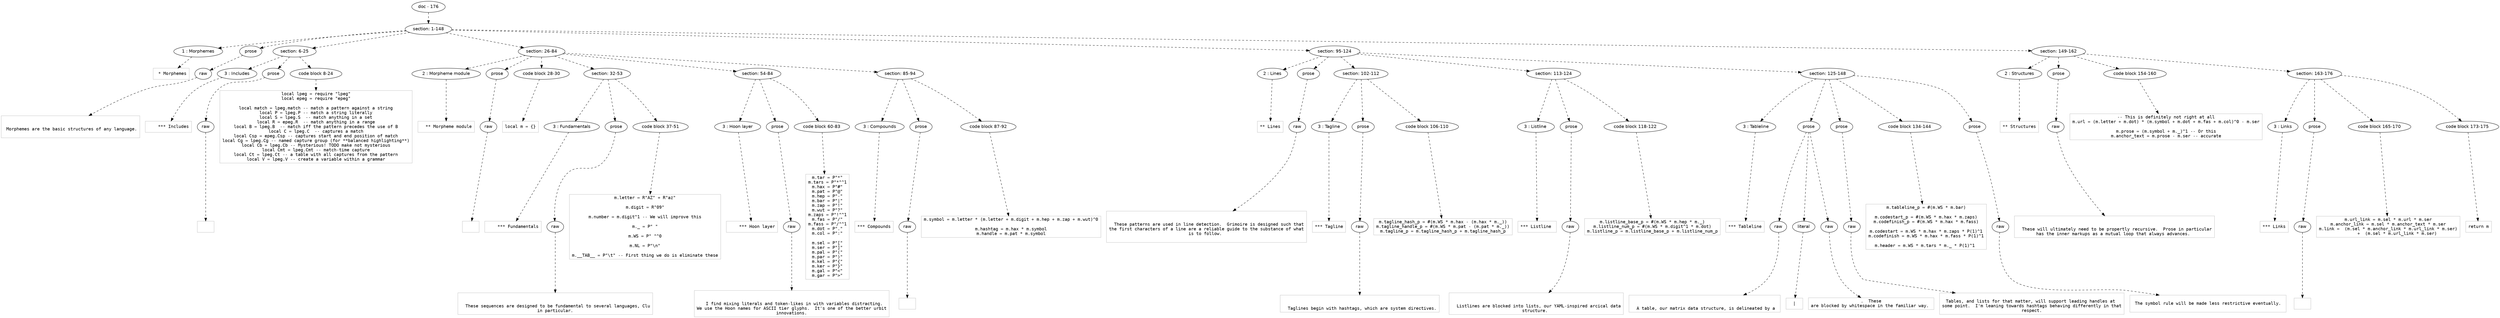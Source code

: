 digraph hierarchy {

node [fontname=Helvetica]
edge [style=dashed]

doc_0 [label="doc - 176"]


doc_0 -> { section_1}
{rank=same; section_1}

section_1 [label="section: 1-148"]


section_1 -> { header_2 prose_3 section_4 section_5 section_6 section_7}
{rank=same; header_2 prose_3 section_4 section_5 section_6 section_7}

header_2 [label="1 : Morphemes"]

prose_3 [label="prose"]

section_4 [label="section: 6-25"]

section_5 [label="section: 26-84"]

section_6 [label="section: 95-124"]

section_7 [label="section: 149-162"]


header_2 -> leaf_8
leaf_8  [color=Gray,shape=rectangle,fontname=Inconsolata,label=" * Morphemes"]
prose_3 -> { raw_9}
{rank=same; raw_9}

raw_9 [label="raw"]


raw_9 -> leaf_10
leaf_10  [color=Gray,shape=rectangle,fontname=Inconsolata,label="

 Morphemes are the basic structures of any language.

"]
section_4 -> { header_11 prose_12 codeblock_13}
{rank=same; header_11 prose_12 codeblock_13}

header_11 [label="3 : Includes"]

prose_12 [label="prose"]

codeblock_13 [label="code block 8-24"]


header_11 -> leaf_14
leaf_14  [color=Gray,shape=rectangle,fontname=Inconsolata,label="    *** Includes"]
prose_12 -> { raw_15}
{rank=same; raw_15}

raw_15 [label="raw"]


raw_15 -> leaf_16
leaf_16  [color=Gray,shape=rectangle,fontname=Inconsolata,label="
"]
codeblock_13 -> leaf_17
leaf_17  [color=Gray,shape=rectangle,fontname=Inconsolata,label="local lpeg = require \"lpeg\"
local epeg = require \"epeg\"

local match = lpeg.match -- match a pattern against a string
local P = lpeg.P -- match a string literally
local S = lpeg.S  -- match anything in a set
local R = epeg.R  -- match anything in a range
local B = lpeg.B  -- match iff the pattern precedes the use of B
local C = lpeg.C  -- captures a match
local Csp = epeg.Csp -- captures start and end position of match
local Cg = lpeg.Cg -- named capture group (for **balanced highlighting**)
local Cb = lpeg.Cb -- Mysterious! TODO make not mysterious
local Cmt = lpeg.Cmt -- match-time capture
local Ct = lpeg.Ct -- a table with all captures from the pattern
local V = lpeg.V -- create a variable within a grammar"]
section_5 -> { header_18 prose_19 codeblock_20 section_21 section_22 section_23}
{rank=same; header_18 prose_19 codeblock_20 section_21 section_22 section_23}

header_18 [label="2 : Morpheme module"]

prose_19 [label="prose"]

codeblock_20 [label="code block 28-30"]

section_21 [label="section: 32-53"]

section_22 [label="section: 54-84"]

section_23 [label="section: 85-94"]


header_18 -> leaf_24
leaf_24  [color=Gray,shape=rectangle,fontname=Inconsolata,label="  ** Morpheme module"]
prose_19 -> { raw_25}
{rank=same; raw_25}

raw_25 [label="raw"]


raw_25 -> leaf_26
leaf_26  [color=Gray,shape=rectangle,fontname=Inconsolata,label="
"]
codeblock_20 -> leaf_27
leaf_27  [color=Gray,shape=rectangle,fontname=Inconsolata,label="local m = {}"]
section_21 -> { header_28 prose_29 codeblock_30}
{rank=same; header_28 prose_29 codeblock_30}

header_28 [label="3 : Fundamentals"]

prose_29 [label="prose"]

codeblock_30 [label="code block 37-51"]


header_28 -> leaf_31
leaf_31  [color=Gray,shape=rectangle,fontname=Inconsolata,label="    *** Fundamentals"]
prose_29 -> { raw_32}
{rank=same; raw_32}

raw_32 [label="raw"]


raw_32 -> leaf_33
leaf_33  [color=Gray,shape=rectangle,fontname=Inconsolata,label="

  These sequences are designed to be fundamental to several languages, Clu
in particular.
"]
codeblock_30 -> leaf_34
leaf_34  [color=Gray,shape=rectangle,fontname=Inconsolata,label="m.letter = R\"AZ\" + R\"az\"

m.digit = R\"09\"

m.number = m.digit^1 -- We will improve this

m._ = P\" \"

m.WS = P\" \"^0

m.NL = P\"\\n\"

m.__TAB__ = P\"\\t\" -- First thing we do is eliminate these"]
section_22 -> { header_35 prose_36 codeblock_37}
{rank=same; header_35 prose_36 codeblock_37}

header_35 [label="3 : Hoon layer"]

prose_36 [label="prose"]

codeblock_37 [label="code block 60-83"]


header_35 -> leaf_38
leaf_38  [color=Gray,shape=rectangle,fontname=Inconsolata,label="    *** Hoon layer"]
prose_36 -> { raw_39}
{rank=same; raw_39}

raw_39 [label="raw"]


raw_39 -> leaf_40
leaf_40  [color=Gray,shape=rectangle,fontname=Inconsolata,label="

  I find mixing literals and token-likes in with variables distracting.
We use the Hoon names for ASCII tier glyphs.  It's one of the better urbit
innovations.
"]
codeblock_37 -> leaf_41
leaf_41  [color=Gray,shape=rectangle,fontname=Inconsolata,label="m.tar = P\"*\"
m.tars = P\"*\"^1
m.hax = P\"#\"
m.pat = P\"@\"
m.hep = P\"-\"
m.bar = P\"|\"
m.zap = P\"!\"
m.wut = P\"?\"
m.zaps = P\"!\"^1
m.fas = P\"/\"
m.fass = P\"/\"^1
m.dot = P\".\"
m.col = P\":\"

m.sel = P\"[\"
m.ser = P\"]\"
m.pal = P\"(\"
m.par = P\")\"
m.kel = P\"{\"
m.ker = P\"}\"
m.gal = P\"<\"
m.gar = P\">\""]
section_23 -> { header_42 prose_43 codeblock_44}
{rank=same; header_42 prose_43 codeblock_44}

header_42 [label="3 : Compounds"]

prose_43 [label="prose"]

codeblock_44 [label="code block 87-92"]


header_42 -> leaf_45
leaf_45  [color=Gray,shape=rectangle,fontname=Inconsolata,label="*** Compounds"]
prose_43 -> { raw_46}
{rank=same; raw_46}

raw_46 [label="raw"]


raw_46 -> leaf_47
leaf_47  [color=Gray,shape=rectangle,fontname=Inconsolata,label="
"]
codeblock_44 -> leaf_48
leaf_48  [color=Gray,shape=rectangle,fontname=Inconsolata,label="m.symbol = m.letter * (m.letter + m.digit + m.hep + m.zap + m.wut)^0

m.hashtag = m.hax * m.symbol
m.handle = m.pat * m.symbol"]
section_6 -> { header_49 prose_50 section_51 section_52 section_53}
{rank=same; header_49 prose_50 section_51 section_52 section_53}

header_49 [label="2 : Lines"]

prose_50 [label="prose"]

section_51 [label="section: 102-112"]

section_52 [label="section: 113-124"]

section_53 [label="section: 125-148"]


header_49 -> leaf_54
leaf_54  [color=Gray,shape=rectangle,fontname=Inconsolata,label="** Lines"]
prose_50 -> { raw_55}
{rank=same; raw_55}

raw_55 [label="raw"]


raw_55 -> leaf_56
leaf_56  [color=Gray,shape=rectangle,fontname=Inconsolata,label="

  These patterns are used in line detection.  Grimoire is designed such that
the first characters of a line are a reliable guide to the substance of what
is to follow. 

"]
section_51 -> { header_57 prose_58 codeblock_59}
{rank=same; header_57 prose_58 codeblock_59}

header_57 [label="3 : Tagline"]

prose_58 [label="prose"]

codeblock_59 [label="code block 106-110"]


header_57 -> leaf_60
leaf_60  [color=Gray,shape=rectangle,fontname=Inconsolata,label="*** Tagline"]
prose_58 -> { raw_61}
{rank=same; raw_61}

raw_61 [label="raw"]


raw_61 -> leaf_62
leaf_62  [color=Gray,shape=rectangle,fontname=Inconsolata,label="

  Taglines begin with hashtags, which are system directives.
"]
codeblock_59 -> leaf_63
leaf_63  [color=Gray,shape=rectangle,fontname=Inconsolata,label="m.tagline_hash_p = #(m.WS * m.hax - (m.hax * m._))
m.tagline_handle_p = #(m.WS * m.pat - (m.pat * m._))
m.tagline_p = m.tagline_hash_p + m.tagline_hash_p"]
section_52 -> { header_64 prose_65 codeblock_66}
{rank=same; header_64 prose_65 codeblock_66}

header_64 [label="3 : Listline "]

prose_65 [label="prose"]

codeblock_66 [label="code block 118-122"]


header_64 -> leaf_67
leaf_67  [color=Gray,shape=rectangle,fontname=Inconsolata,label="*** Listline "]
prose_65 -> { raw_68}
{rank=same; raw_68}

raw_68 [label="raw"]


raw_68 -> leaf_69
leaf_69  [color=Gray,shape=rectangle,fontname=Inconsolata,label="

  Listlines are blocked into lists, our YAML-inspired arcical data
structure. 
"]
codeblock_66 -> leaf_70
leaf_70  [color=Gray,shape=rectangle,fontname=Inconsolata,label="m.listline_base_p = #(m.WS * m.hep * m._)
m.listline_num_p = #(m.WS * m.digit^1 * m.dot)
m.listline_p = m.listline_base_p + m.listline_num_p"]
section_53 -> { header_71 prose_72 prose_73 codeblock_74 prose_75}
{rank=same; header_71 prose_72 prose_73 codeblock_74 prose_75}

header_71 [label="3 : Tableline"]

prose_72 [label="prose"]

prose_73 [label="prose"]

codeblock_74 [label="code block 134-144"]

prose_75 [label="prose"]


header_71 -> leaf_76
leaf_76  [color=Gray,shape=rectangle,fontname=Inconsolata,label="*** Tableline"]
prose_72 -> { raw_77 literal_78 raw_79}
{rank=same; raw_77 literal_78 raw_79}

raw_77 [label="raw"]

literal_78 [label="literal"]

raw_79 [label="raw"]


raw_77 -> leaf_80
leaf_80  [color=Gray,shape=rectangle,fontname=Inconsolata,label="

  A table, our matrix data structure, is delineated by a "]
literal_78 -> leaf_81
leaf_81  [color=Gray,shape=rectangle,fontname=Inconsolata,label="|"]
raw_79 -> leaf_82
leaf_82  [color=Gray,shape=rectangle,fontname=Inconsolata,label=".  These
are blocked by whitespace in the familiar way. 
"]
prose_73 -> { raw_83}
{rank=same; raw_83}

raw_83 [label="raw"]


raw_83 -> leaf_84
leaf_84  [color=Gray,shape=rectangle,fontname=Inconsolata,label="
Tables, and lists for that matter, will support leading handles at 
some point.  I'm leaning towards hashtags behaving differently in that
respect.
"]
codeblock_74 -> leaf_85
leaf_85  [color=Gray,shape=rectangle,fontname=Inconsolata,label="m.tableline_p = #(m.WS * m.bar)

m.codestart_p = #(m.WS * m.hax * m.zaps)
m.codefinish_p = #(m.WS * m.hax * m.fass)

m.codestart = m.WS * m.hax * m.zaps * P(1)^1
m.codefinish = m.WS * m.hax * m.fass * P(1)^1

m.header = m.WS * m.tars * m._ * P(1)^1 "]
prose_75 -> { raw_86}
{rank=same; raw_86}

raw_86 [label="raw"]


raw_86 -> leaf_87
leaf_87  [color=Gray,shape=rectangle,fontname=Inconsolata,label="
 The symbol rule will be made less restrictive eventually. 

"]
section_7 -> { header_88 prose_89 codeblock_90 section_91}
{rank=same; header_88 prose_89 codeblock_90 section_91}

header_88 [label="2 : Structures"]

prose_89 [label="prose"]

codeblock_90 [label="code block 154-160"]

section_91 [label="section: 163-176"]


header_88 -> leaf_92
leaf_92  [color=Gray,shape=rectangle,fontname=Inconsolata,label="** Structures"]
prose_89 -> { raw_93}
{rank=same; raw_93}

raw_93 [label="raw"]


raw_93 -> leaf_94
leaf_94  [color=Gray,shape=rectangle,fontname=Inconsolata,label="

  These will ultimately need to be propertly recursive.  Prose in particular
has the inner markups as a mutual loop that always advances. 
"]
codeblock_90 -> leaf_95
leaf_95  [color=Gray,shape=rectangle,fontname=Inconsolata,label="-- This is definitely not right at all
m.url = (m.letter + m.dot) * (m.symbol + m.dot + m.fas + m.col)^0 - m.ser

m.prose = (m.symbol + m._)^1 -- Or this
m.anchor_text = m.prose - m.ser -- accurate"]
section_91 -> { header_96 prose_97 codeblock_98 codeblock_99}
{rank=same; header_96 prose_97 codeblock_98 codeblock_99}

header_96 [label="3 : Links"]

prose_97 [label="prose"]

codeblock_98 [label="code block 165-170"]

codeblock_99 [label="code block 173-175"]


header_96 -> leaf_100
leaf_100  [color=Gray,shape=rectangle,fontname=Inconsolata,label="*** Links"]
prose_97 -> { raw_101}
{rank=same; raw_101}

raw_101 [label="raw"]


raw_101 -> leaf_102
leaf_102  [color=Gray,shape=rectangle,fontname=Inconsolata,label="
"]
codeblock_98 -> leaf_103
leaf_103  [color=Gray,shape=rectangle,fontname=Inconsolata,label="m.url_link = m.sel * m.url * m.ser
m.anchor_link = m.sel * m.anchor_text * m.ser
m.link =  (m.sel * m.anchor_link * m.url_link * m.ser)
       +  (m.sel * m.url_link * m.ser)"]
codeblock_99 -> leaf_104
leaf_104  [color=Gray,shape=rectangle,fontname=Inconsolata,label="return m"]

}
